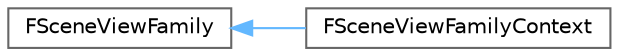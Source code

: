 digraph "Graphical Class Hierarchy"
{
 // INTERACTIVE_SVG=YES
 // LATEX_PDF_SIZE
  bgcolor="transparent";
  edge [fontname=Helvetica,fontsize=10,labelfontname=Helvetica,labelfontsize=10];
  node [fontname=Helvetica,fontsize=10,shape=box,height=0.2,width=0.4];
  rankdir="LR";
  Node0 [id="Node000000",label="FSceneViewFamily",height=0.2,width=0.4,color="grey40", fillcolor="white", style="filled",URL="$d5/d09/classFSceneViewFamily.html",tooltip="A set of views into a scene which only have different view transforms and owner actors."];
  Node0 -> Node1 [id="edge4777_Node000000_Node000001",dir="back",color="steelblue1",style="solid",tooltip=" "];
  Node1 [id="Node000001",label="FSceneViewFamilyContext",height=0.2,width=0.4,color="grey40", fillcolor="white", style="filled",URL="$dd/dd1/classFSceneViewFamilyContext.html",tooltip="A view family which deletes its views when it goes out of scope."];
}
